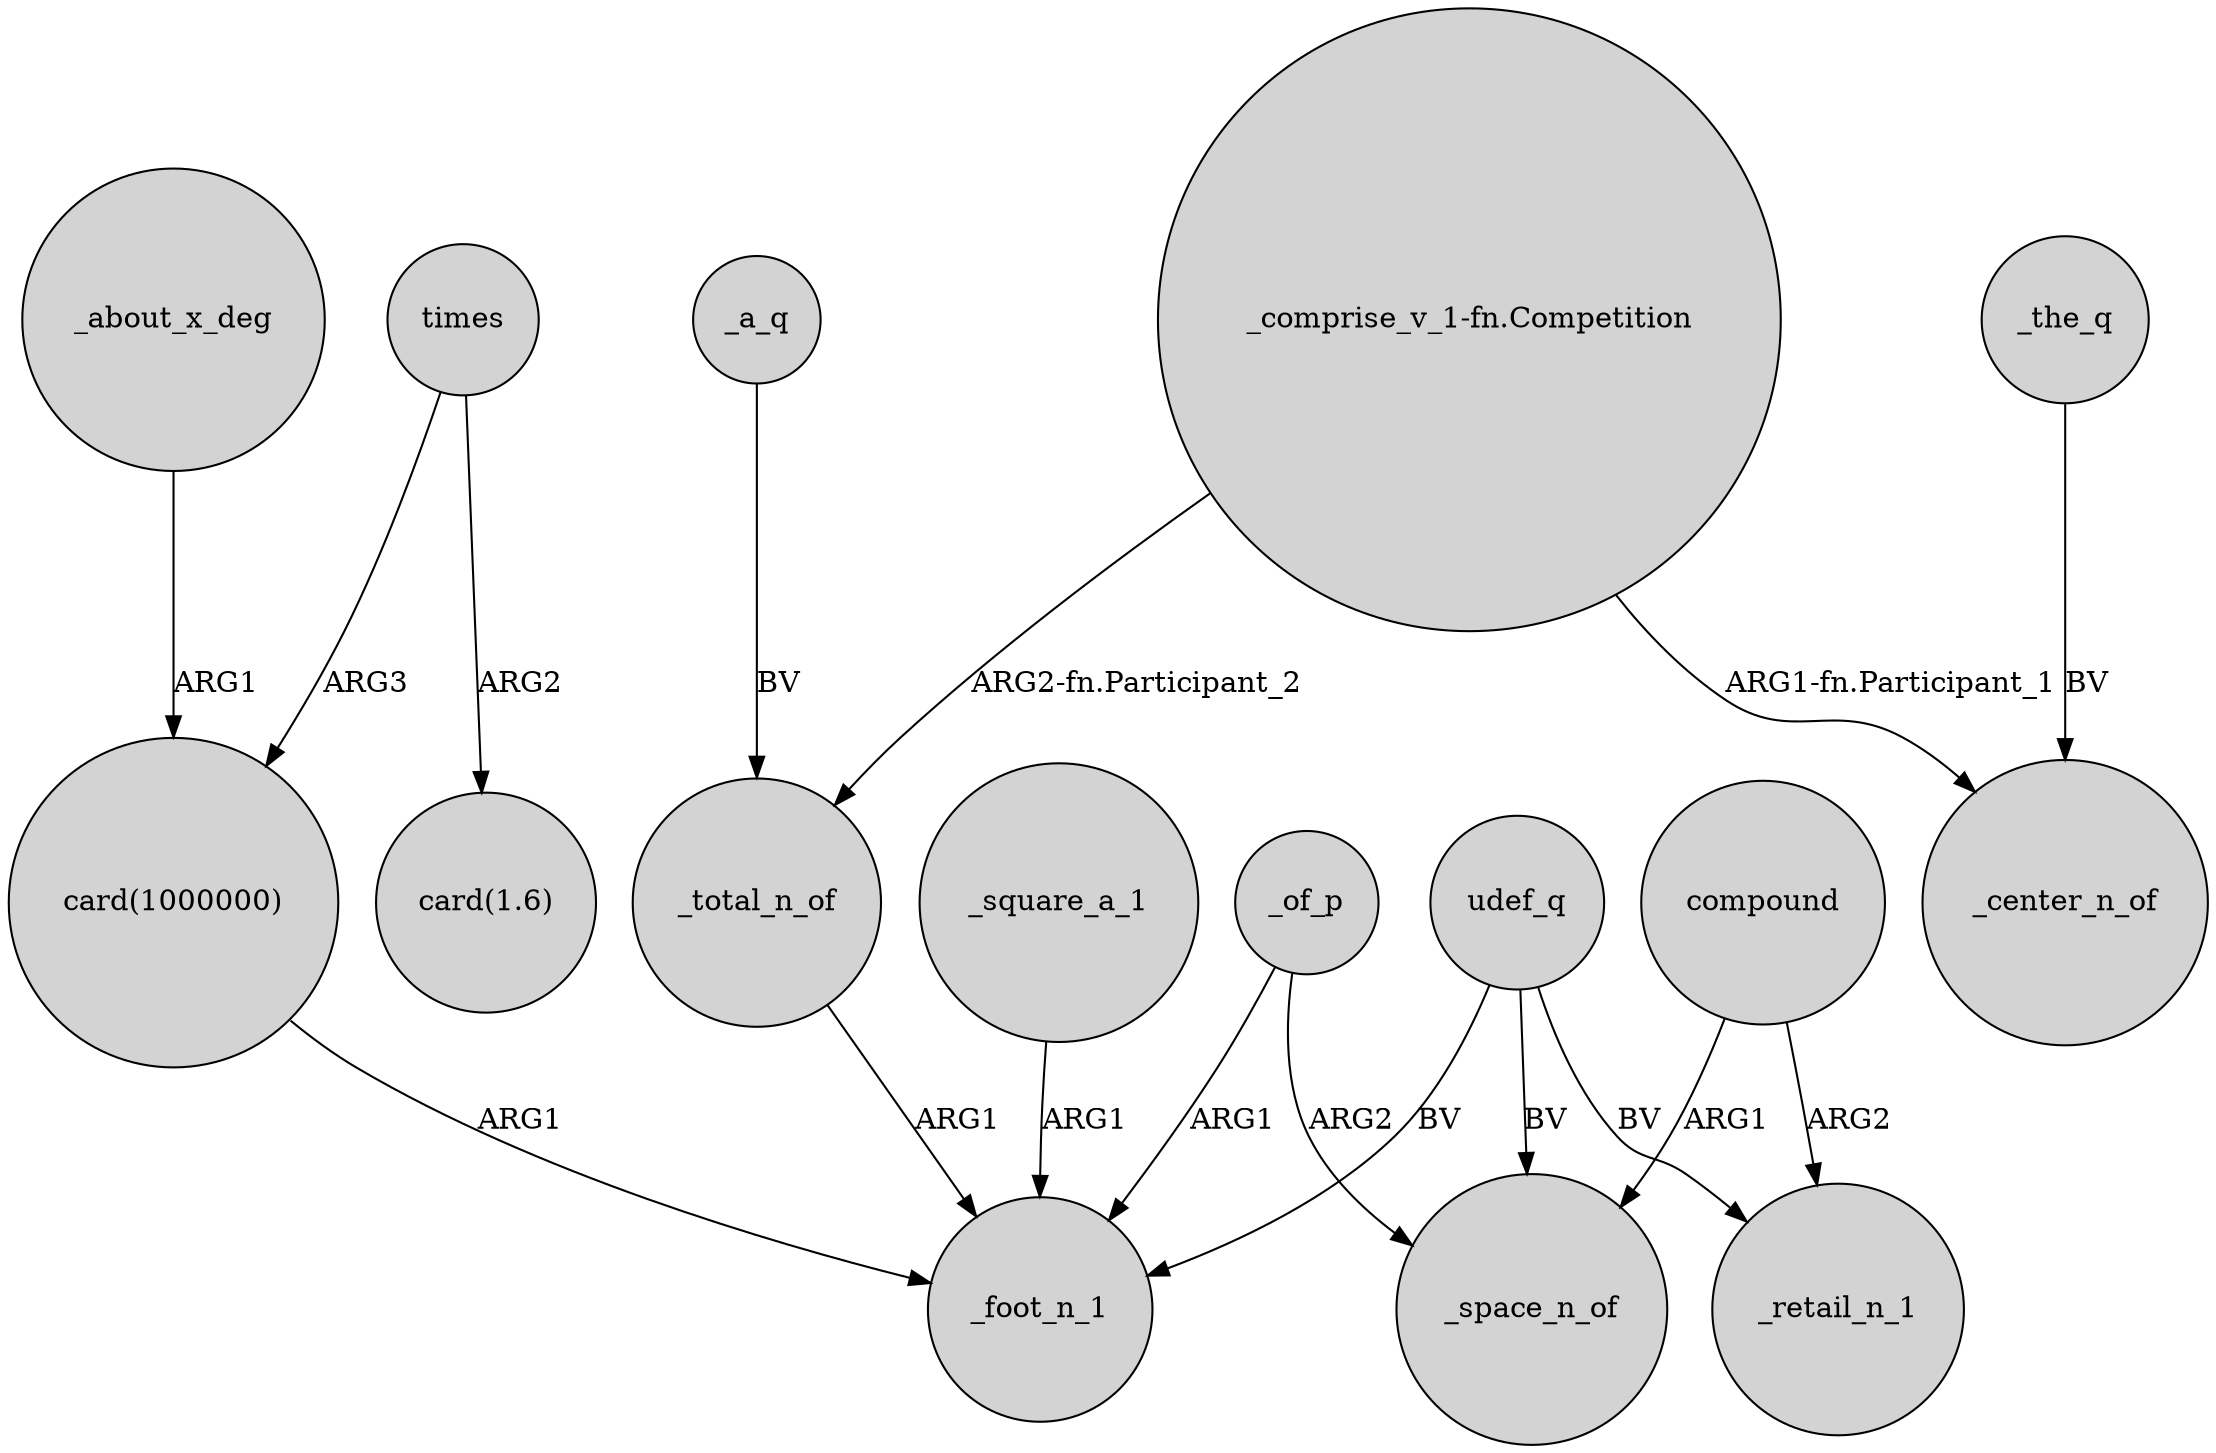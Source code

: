 digraph {
	node [shape=circle style=filled]
	times -> "card(1000000)" [label=ARG3]
	_of_p -> _foot_n_1 [label=ARG1]
	udef_q -> _foot_n_1 [label=BV]
	_a_q -> _total_n_of [label=BV]
	"card(1000000)" -> _foot_n_1 [label=ARG1]
	times -> "card(1.6)" [label=ARG2]
	"_comprise_v_1-fn.Competition" -> _total_n_of [label="ARG2-fn.Participant_2"]
	udef_q -> _space_n_of [label=BV]
	_square_a_1 -> _foot_n_1 [label=ARG1]
	compound -> _retail_n_1 [label=ARG2]
	"_comprise_v_1-fn.Competition" -> _center_n_of [label="ARG1-fn.Participant_1"]
	compound -> _space_n_of [label=ARG1]
	_total_n_of -> _foot_n_1 [label=ARG1]
	_of_p -> _space_n_of [label=ARG2]
	_about_x_deg -> "card(1000000)" [label=ARG1]
	_the_q -> _center_n_of [label=BV]
	udef_q -> _retail_n_1 [label=BV]
}
